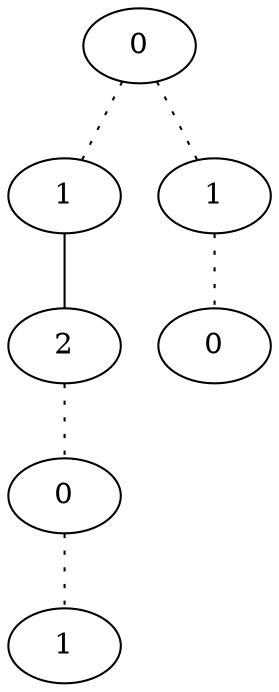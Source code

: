 graph {
a0[label=0];
a1[label=1];
a2[label=2];
a3[label=0];
a4[label=1];
a5[label=1];
a6[label=0];
a0 -- a1 [style=dotted];
a0 -- a5 [style=dotted];
a1 -- a2;
a2 -- a3 [style=dotted];
a3 -- a4 [style=dotted];
a5 -- a6 [style=dotted];
}
